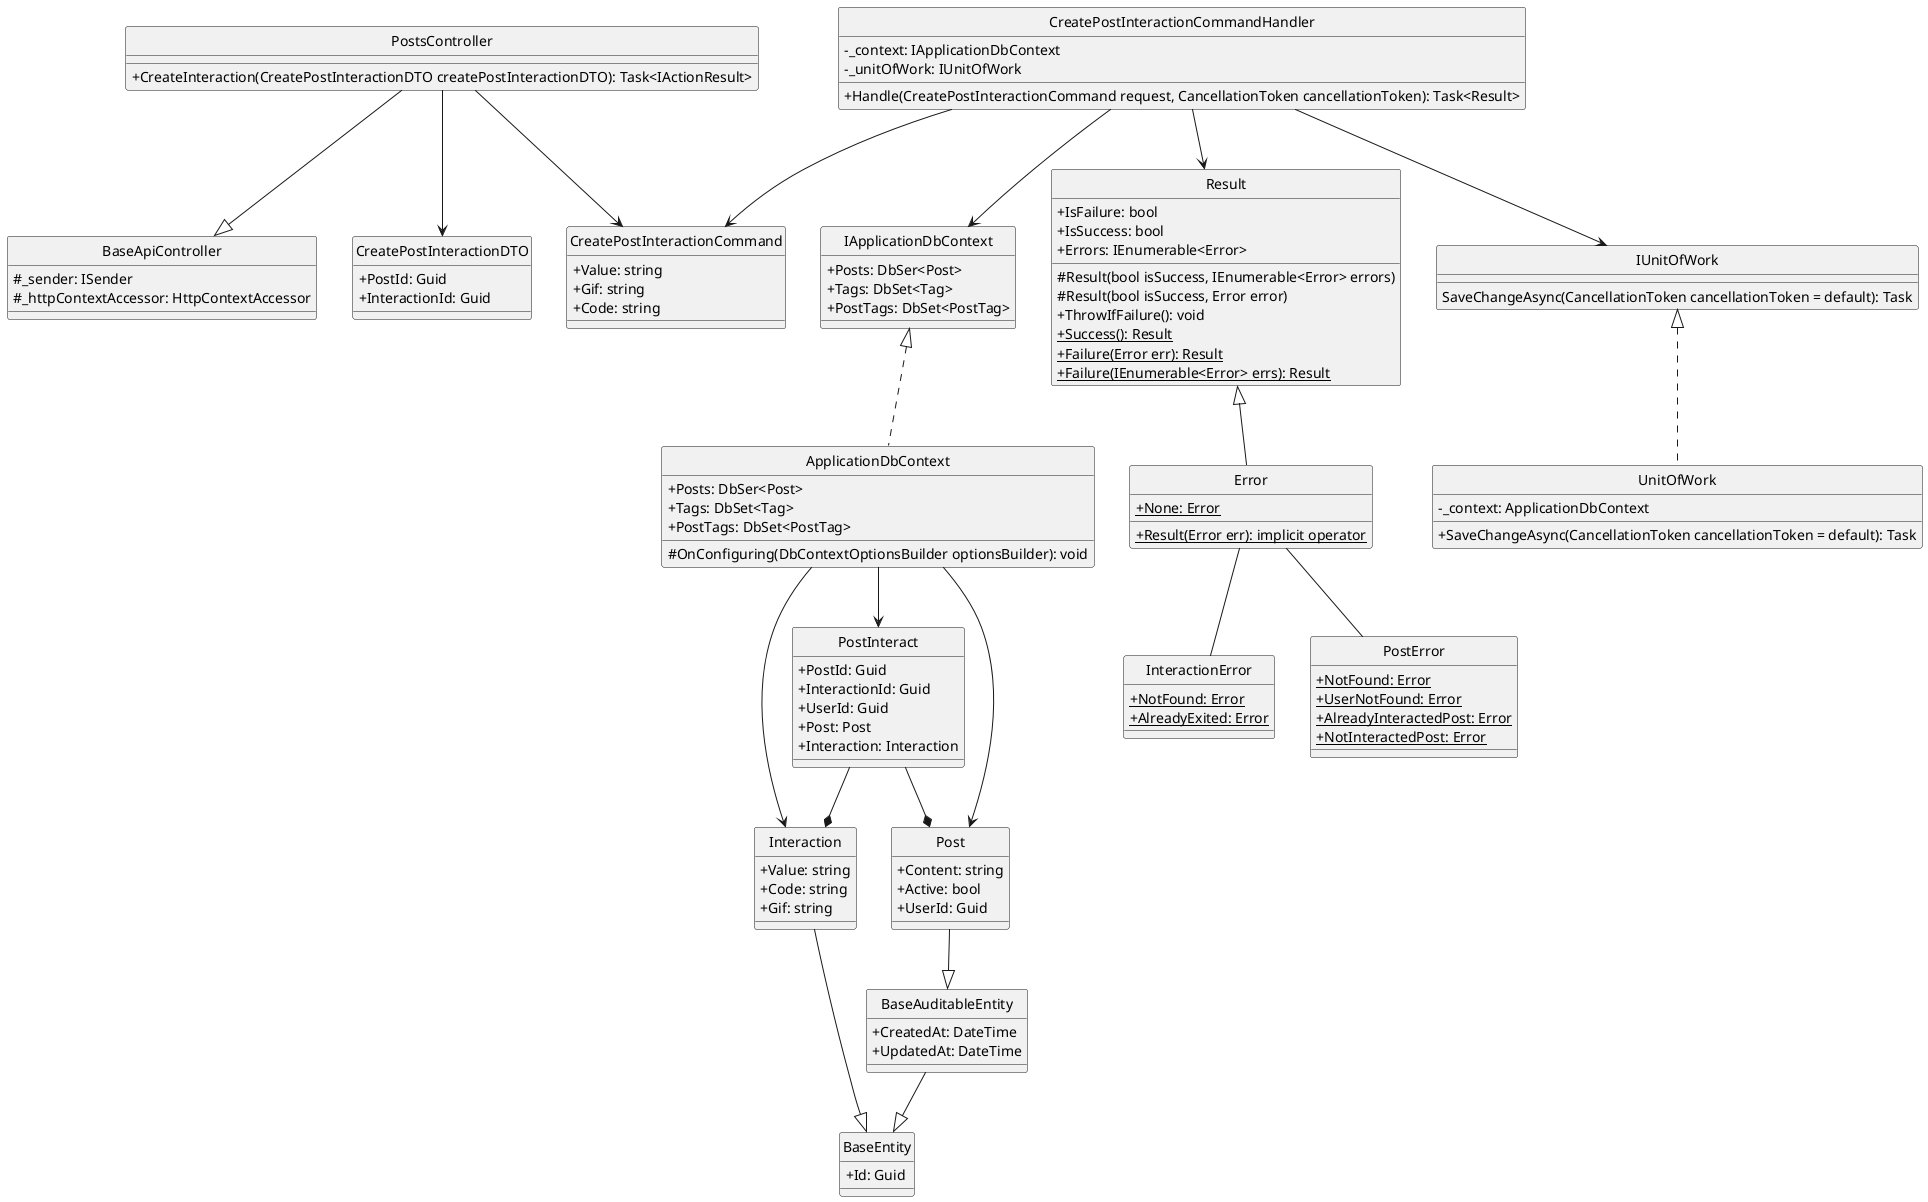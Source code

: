 @startuml 
hide circle
skinparam classAttributeIconSize 0

class BaseApiController {
    #_sender: ISender
    #_httpContextAccessor: HttpContextAccessor
}

class PostsController {
    +CreateInteraction(CreatePostInteractionDTO createPostInteractionDTO): Task<IActionResult>
}

class CreatePostInteractionCommand {
    +Value: string
    +Gif: string
    +Code: string
}

class CreatePostInteractionCommandHandler {
    -_context: IApplicationDbContext
    -_unitOfWork: IUnitOfWork
    +Handle(CreatePostInteractionCommand request, CancellationToken cancellationToken): Task<Result> 
}

class IApplicationDbContext {
    +Posts: DbSer<Post>
    +Tags: DbSet<Tag>
    +PostTags: DbSet<PostTag>
}

class ApplicationDbContext {
    +Posts: DbSer<Post>
    +Tags: DbSet<Tag>
    +PostTags: DbSet<PostTag>
    #OnConfiguring(DbContextOptionsBuilder optionsBuilder): void
}

class Result {
    +IsFailure: bool
    +IsSuccess: bool
    +Errors: IEnumerable<Error>
    #Result(bool isSuccess, IEnumerable<Error> errors)
    #Result(bool isSuccess, Error error)
    +ThrowIfFailure(): void
    +{static} Success(): Result
    +{static} Failure(Error err): Result
    +{static} Failure(IEnumerable<Error> errs): Result
}

class Error {
    +{static} None: Error
    +{static} Result(Error err): implicit operator
}

class IUnitOfWork {
    SaveChangeAsync(CancellationToken cancellationToken = default): Task
}

class UnitOfWork {
    -_context: ApplicationDbContext
    +SaveChangeAsync(CancellationToken cancellationToken = default): Task
}

class InteractionError {
    +{static} NotFound: Error
    +{static} AlreadyExited: Error
}

class PostError {
    +{static} NotFound: Error
    +{static} UserNotFound: Error
    +{static} AlreadyInteractedPost: Error
    +{static} NotInteractedPost: Error
}

class CreatePostInteractionDTO {
    +PostId: Guid
    +InteractionId: Guid
}

class BaseEntity {
    +Id: Guid
}

class BaseAuditableEntity{
    +CreatedAt: DateTime
    +UpdatedAt: DateTime
}

class Interaction {
    +Value: string
    +Code: string
    +Gif: string
}

class Post {
    +Content: string
    +Active: bool
    +UserId: Guid
}

class PostInteract {
    +PostId: Guid
    +InteractionId: Guid
    +UserId: Guid
    +Post: Post
    +Interaction: Interaction
}

'==== Create PostInteract ====
'API Layer
PostsController --|> BaseApiController
PostsController --> CreatePostInteractionCommand
PostsController --> CreatePostInteractionDTO
'Application Layer
CreatePostInteractionCommandHandler --> CreatePostInteractionCommand
CreatePostInteractionCommandHandler --> Result
CreatePostInteractionCommandHandler --> IUnitOfWork
CreatePostInteractionCommandHandler --> IApplicationDbContext
'Domain Layer
Result <|-- Error
Error -- InteractionError
Error -- PostError
Interaction --|> BaseEntity
Post --|> BaseAuditableEntity
BaseAuditableEntity --|> BaseEntity
PostInteract --* Post
PostInteract --* Interaction
'Infrastructure Layer
IUnitOfWork <|.. UnitOfWork
IApplicationDbContext <|.. ApplicationDbContext
ApplicationDbContext --> Interaction
ApplicationDbContext --> PostInteract
ApplicationDbContext --> Post
@enduml